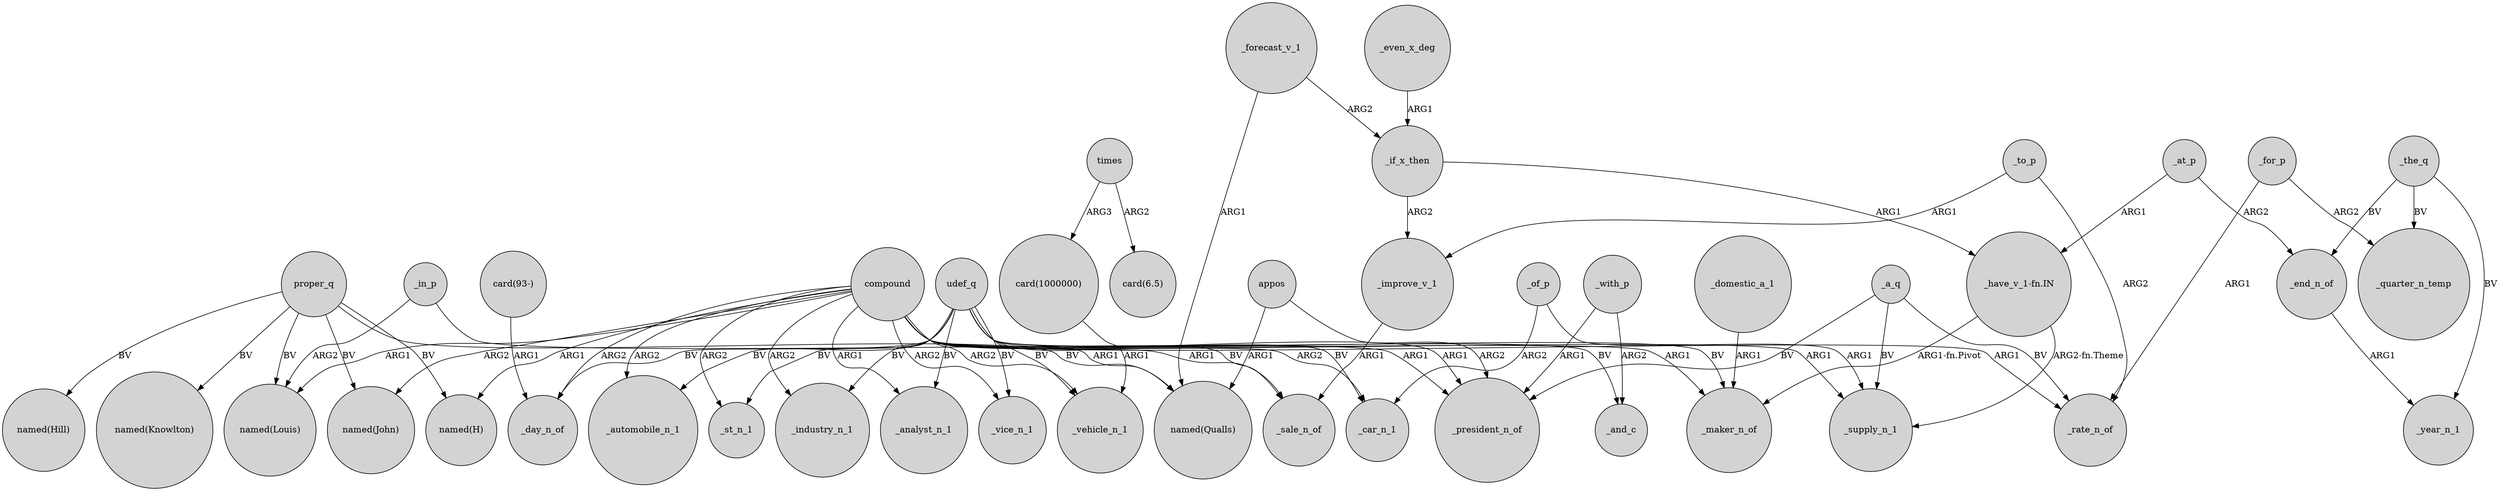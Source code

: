 digraph {
	node [shape=circle style=filled]
	compound -> "named(John)" [label=ARG2]
	_with_p -> _and_c [label=ARG2]
	_a_q -> _supply_n_1 [label=BV]
	compound -> _vice_n_1 [label=ARG2]
	"_have_v_1-fn.IN" -> _supply_n_1 [label="ARG2-fn.Theme"]
	_if_x_then -> _improve_v_1 [label=ARG2]
	_in_p -> _president_n_of [label=ARG1]
	proper_q -> "named(Louis)" [label=BV]
	_at_p -> "_have_v_1-fn.IN" [label=ARG1]
	"card(93-)" -> _day_n_of [label=ARG1]
	_the_q -> _end_n_of [label=BV]
	_at_p -> _end_n_of [label=ARG2]
	_end_n_of -> _year_n_1 [label=ARG1]
	_forecast_v_1 -> "named(Qualls)" [label=ARG1]
	proper_q -> "named(Knowlton)" [label=BV]
	udef_q -> _st_n_1 [label=BV]
	udef_q -> _automobile_n_1 [label=BV]
	times -> "card(6.5)" [label=ARG2]
	_even_x_deg -> _if_x_then [label=ARG1]
	appos -> "named(Qualls)" [label=ARG1]
	proper_q -> "named(Qualls)" [label=BV]
	compound -> _day_n_of [label=ARG2]
	compound -> _rate_n_of [label=ARG1]
	_for_p -> _rate_n_of [label=ARG1]
	compound -> _maker_n_of [label=ARG1]
	_of_p -> _supply_n_1 [label=ARG1]
	_for_p -> _quarter_n_temp [label=ARG2]
	udef_q -> _day_n_of [label=BV]
	_the_q -> _quarter_n_temp [label=BV]
	_a_q -> _rate_n_of [label=BV]
	_to_p -> _rate_n_of [label=ARG2]
	_in_p -> "named(Louis)" [label=ARG2]
	_to_p -> _improve_v_1 [label=ARG1]
	udef_q -> _vice_n_1 [label=BV]
	udef_q -> _vehicle_n_1 [label=BV]
	compound -> "named(Louis)" [label=ARG1]
	compound -> _st_n_1 [label=ARG2]
	compound -> _vehicle_n_1 [label=ARG2]
	_if_x_then -> "_have_v_1-fn.IN" [label=ARG1]
	appos -> _president_n_of [label=ARG2]
	compound -> _industry_n_1 [label=ARG2]
	compound -> _president_n_of [label=ARG1]
	compound -> _automobile_n_1 [label=ARG2]
	times -> "card(1000000)" [label=ARG3]
	"_have_v_1-fn.IN" -> _maker_n_of [label="ARG1-fn.Pivot"]
	proper_q -> "named(H)" [label=BV]
	udef_q -> _maker_n_of [label=BV]
	_with_p -> _president_n_of [label=ARG1]
	compound -> _supply_n_1 [label=ARG1]
	_the_q -> _year_n_1 [label=BV]
	_a_q -> _president_n_of [label=BV]
	"card(1000000)" -> _vehicle_n_1 [label=ARG1]
	proper_q -> "named(Hill)" [label=BV]
	udef_q -> _sale_n_of [label=BV]
	udef_q -> _car_n_1 [label=BV]
	_domestic_a_1 -> _maker_n_of [label=ARG1]
	_forecast_v_1 -> _if_x_then [label=ARG2]
	compound -> "named(Qualls)" [label=ARG1]
	compound -> "named(H)" [label=ARG1]
	proper_q -> "named(John)" [label=BV]
	udef_q -> _and_c [label=BV]
	_improve_v_1 -> _sale_n_of [label=ARG1]
	compound -> _car_n_1 [label=ARG2]
	udef_q -> _analyst_n_1 [label=BV]
	udef_q -> _industry_n_1 [label=BV]
	compound -> _sale_n_of [label=ARG1]
	_of_p -> _car_n_1 [label=ARG2]
	compound -> _analyst_n_1 [label=ARG1]
}
